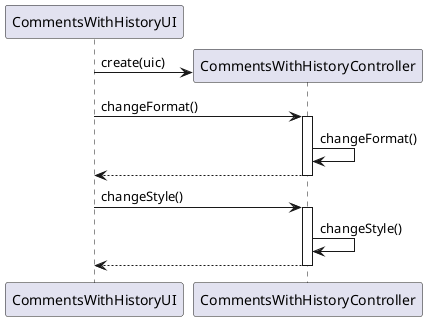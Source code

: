 @startuml core02_03_design1.png

    participant "CommentsWithHistoryUI" as ui
    participant "CommentsWithHistoryController" as ctrl
    
    create ctrl
    ui -> ctrl : create(uic)

    ui -> ctrl : changeFormat()
    activate ctrl
    ctrl -> ctrl : changeFormat()
    ui <-- ctrl
    deactivate ctrl

    ui -> ctrl : changeStyle()
    activate ctrl
    ctrl -> ctrl : changeStyle()
    ui <-- ctrl
    deactivate ctrl
@enduml